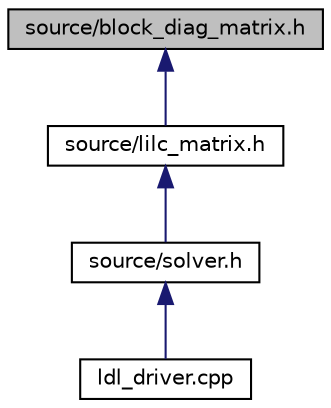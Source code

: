 digraph G
{
  edge [fontname="Helvetica",fontsize="10",labelfontname="Helvetica",labelfontsize="10"];
  node [fontname="Helvetica",fontsize="10",shape=record];
  Node1 [label="source/block_diag_matrix.h",height=0.2,width=0.4,color="black", fillcolor="grey75", style="filled" fontcolor="black"];
  Node1 -> Node2 [dir="back",color="midnightblue",fontsize="10",style="solid",fontname="Helvetica"];
  Node2 [label="source/lilc_matrix.h",height=0.2,width=0.4,color="black", fillcolor="white", style="filled",URL="$lilc__matrix_8h.html"];
  Node2 -> Node3 [dir="back",color="midnightblue",fontsize="10",style="solid",fontname="Helvetica"];
  Node3 [label="source/solver.h",height=0.2,width=0.4,color="black", fillcolor="white", style="filled",URL="$solver_8h.html"];
  Node3 -> Node4 [dir="back",color="midnightblue",fontsize="10",style="solid",fontname="Helvetica"];
  Node4 [label="ldl_driver.cpp",height=0.2,width=0.4,color="black", fillcolor="white", style="filled",URL="$ldl__driver_8cpp.html"];
}
